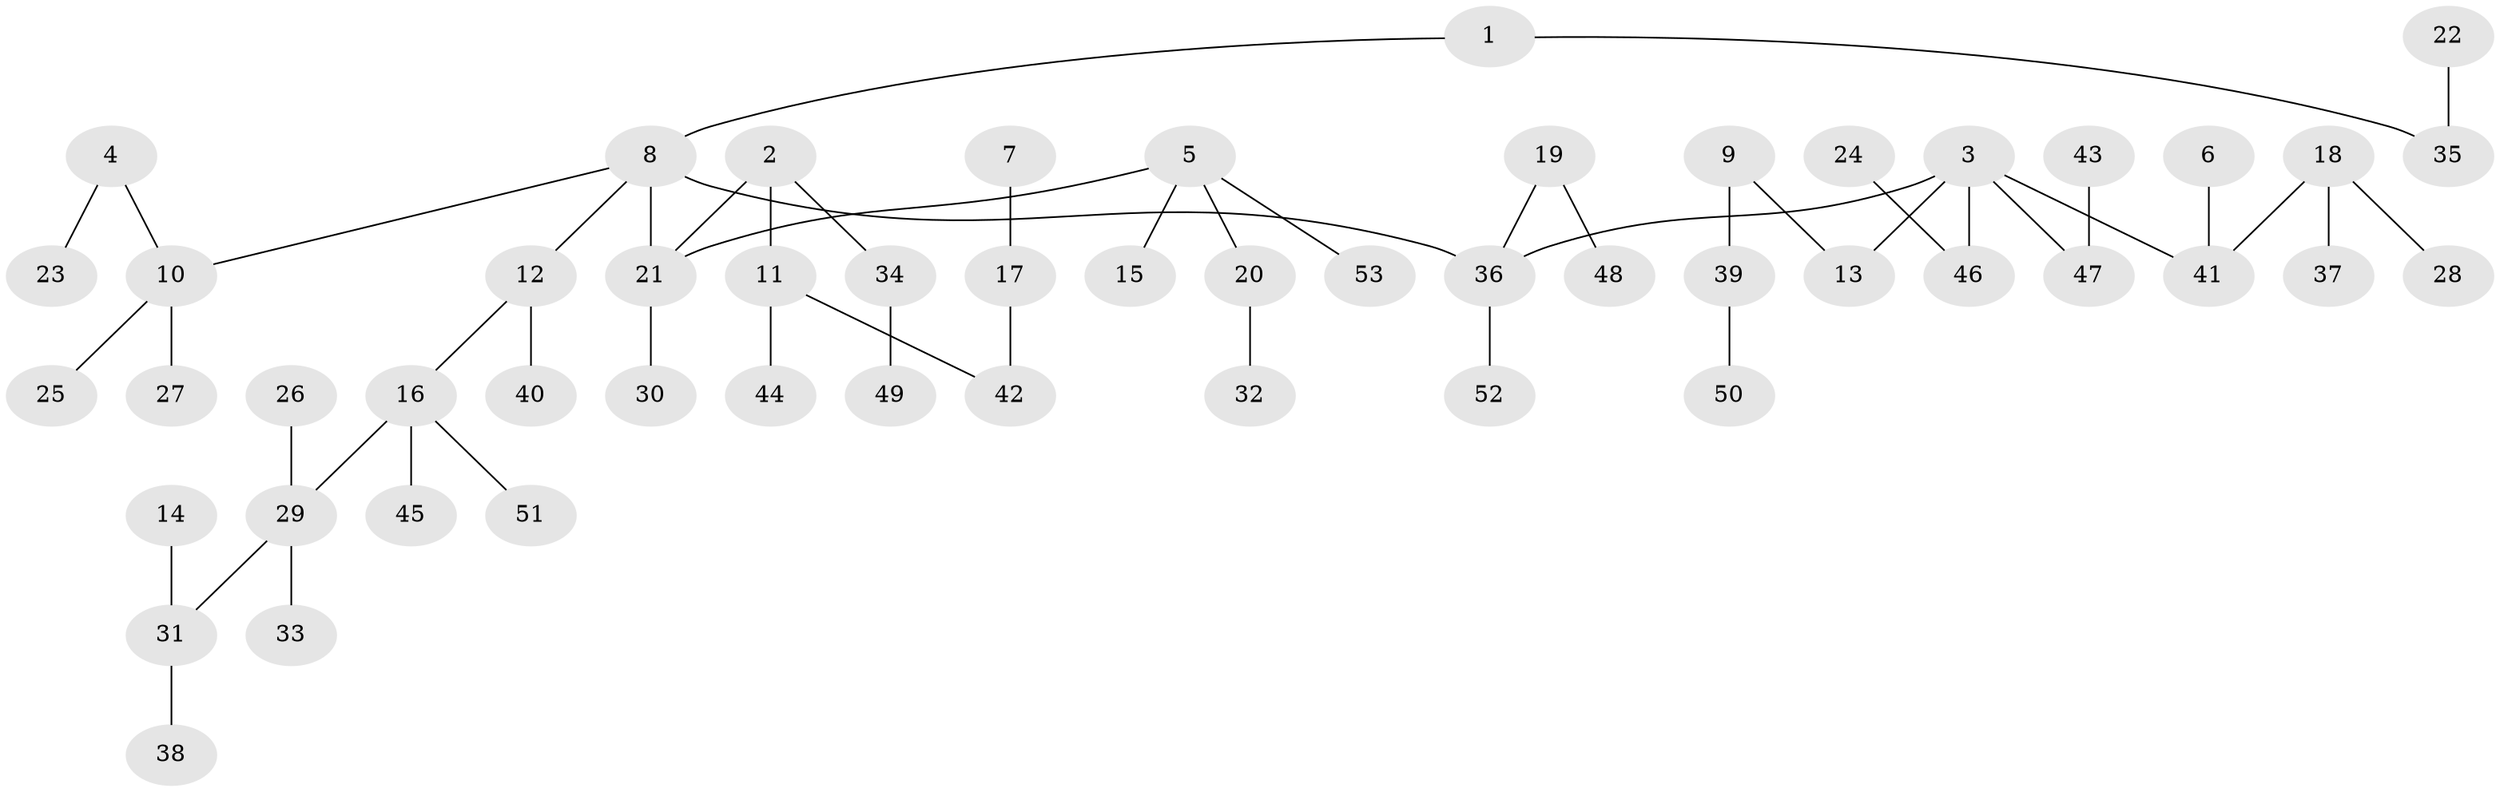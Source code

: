 // original degree distribution, {5: 0.056818181818181816, 6: 0.011363636363636364, 4: 0.06818181818181818, 2: 0.23863636363636365, 3: 0.125, 1: 0.5}
// Generated by graph-tools (version 1.1) at 2025/37/03/04/25 23:37:21]
// undirected, 53 vertices, 52 edges
graph export_dot {
  node [color=gray90,style=filled];
  1;
  2;
  3;
  4;
  5;
  6;
  7;
  8;
  9;
  10;
  11;
  12;
  13;
  14;
  15;
  16;
  17;
  18;
  19;
  20;
  21;
  22;
  23;
  24;
  25;
  26;
  27;
  28;
  29;
  30;
  31;
  32;
  33;
  34;
  35;
  36;
  37;
  38;
  39;
  40;
  41;
  42;
  43;
  44;
  45;
  46;
  47;
  48;
  49;
  50;
  51;
  52;
  53;
  1 -- 8 [weight=1.0];
  1 -- 35 [weight=1.0];
  2 -- 11 [weight=1.0];
  2 -- 21 [weight=1.0];
  2 -- 34 [weight=1.0];
  3 -- 13 [weight=1.0];
  3 -- 36 [weight=1.0];
  3 -- 41 [weight=1.0];
  3 -- 46 [weight=1.0];
  3 -- 47 [weight=1.0];
  4 -- 10 [weight=1.0];
  4 -- 23 [weight=1.0];
  5 -- 15 [weight=1.0];
  5 -- 20 [weight=1.0];
  5 -- 21 [weight=1.0];
  5 -- 53 [weight=1.0];
  6 -- 41 [weight=1.0];
  7 -- 17 [weight=1.0];
  8 -- 10 [weight=1.0];
  8 -- 12 [weight=1.0];
  8 -- 21 [weight=1.0];
  8 -- 36 [weight=1.0];
  9 -- 13 [weight=1.0];
  9 -- 39 [weight=1.0];
  10 -- 25 [weight=1.0];
  10 -- 27 [weight=1.0];
  11 -- 42 [weight=1.0];
  11 -- 44 [weight=1.0];
  12 -- 16 [weight=1.0];
  12 -- 40 [weight=1.0];
  14 -- 31 [weight=1.0];
  16 -- 29 [weight=1.0];
  16 -- 45 [weight=1.0];
  16 -- 51 [weight=1.0];
  17 -- 42 [weight=1.0];
  18 -- 28 [weight=1.0];
  18 -- 37 [weight=1.0];
  18 -- 41 [weight=1.0];
  19 -- 36 [weight=1.0];
  19 -- 48 [weight=1.0];
  20 -- 32 [weight=1.0];
  21 -- 30 [weight=1.0];
  22 -- 35 [weight=1.0];
  24 -- 46 [weight=1.0];
  26 -- 29 [weight=1.0];
  29 -- 31 [weight=1.0];
  29 -- 33 [weight=1.0];
  31 -- 38 [weight=1.0];
  34 -- 49 [weight=1.0];
  36 -- 52 [weight=1.0];
  39 -- 50 [weight=1.0];
  43 -- 47 [weight=1.0];
}

